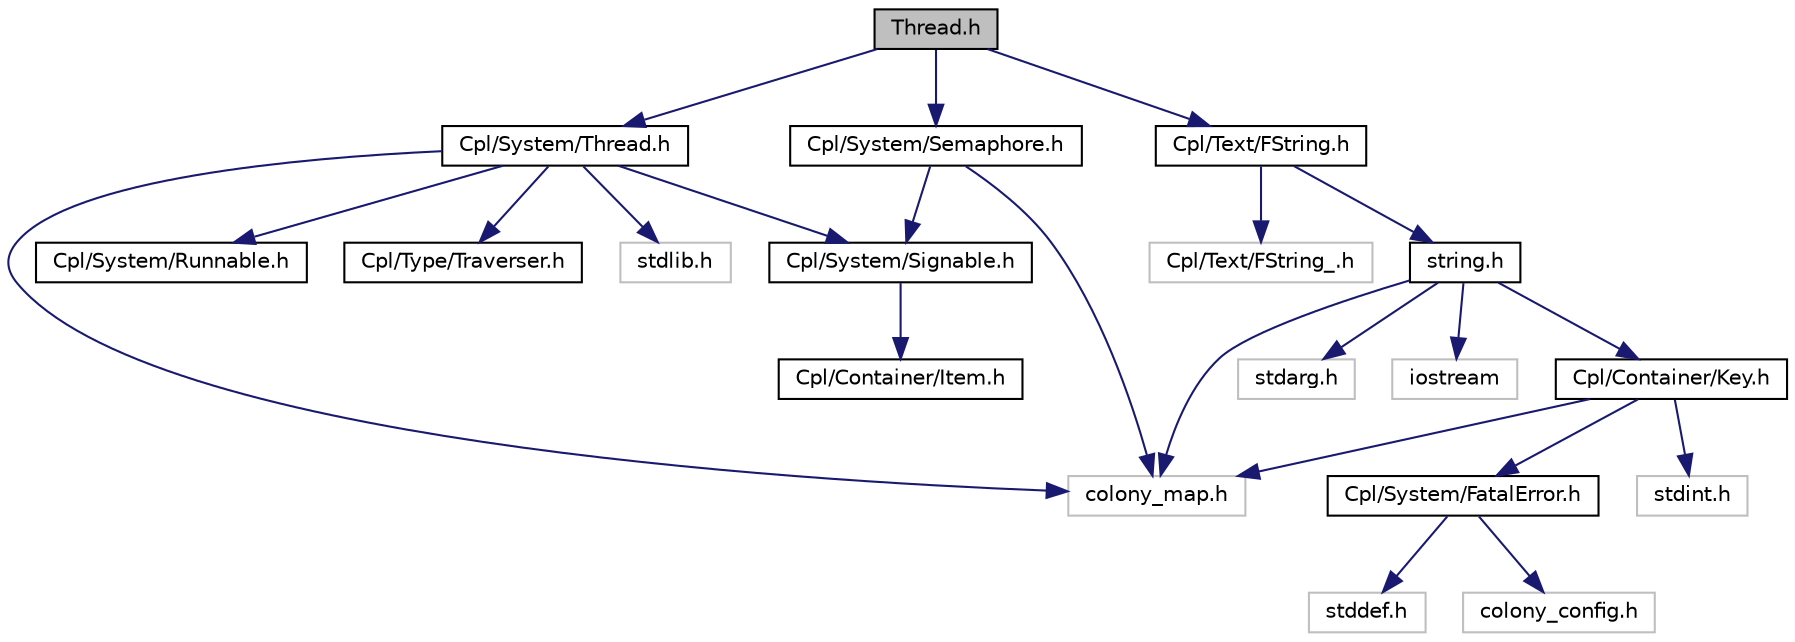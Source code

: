 digraph "Thread.h"
{
  edge [fontname="Helvetica",fontsize="10",labelfontname="Helvetica",labelfontsize="10"];
  node [fontname="Helvetica",fontsize="10",shape=record];
  Node1 [label="Thread.h",height=0.2,width=0.4,color="black", fillcolor="grey75", style="filled", fontcolor="black"];
  Node1 -> Node2 [color="midnightblue",fontsize="10",style="solid",fontname="Helvetica"];
  Node2 [label="Cpl/System/Thread.h",height=0.2,width=0.4,color="black", fillcolor="white", style="filled",URL="$colony_8core_2src_2_cpl_2_system_2_thread_8h.html"];
  Node2 -> Node3 [color="midnightblue",fontsize="10",style="solid",fontname="Helvetica"];
  Node3 [label="colony_map.h",height=0.2,width=0.4,color="grey75", fillcolor="white", style="filled"];
  Node2 -> Node4 [color="midnightblue",fontsize="10",style="solid",fontname="Helvetica"];
  Node4 [label="Cpl/System/Runnable.h",height=0.2,width=0.4,color="black", fillcolor="white", style="filled",URL="$_runnable_8h.html"];
  Node2 -> Node5 [color="midnightblue",fontsize="10",style="solid",fontname="Helvetica"];
  Node5 [label="Cpl/System/Signable.h",height=0.2,width=0.4,color="black", fillcolor="white", style="filled",URL="$_signable_8h.html"];
  Node5 -> Node6 [color="midnightblue",fontsize="10",style="solid",fontname="Helvetica"];
  Node6 [label="Cpl/Container/Item.h",height=0.2,width=0.4,color="black", fillcolor="white", style="filled",URL="$_item_8h.html"];
  Node2 -> Node7 [color="midnightblue",fontsize="10",style="solid",fontname="Helvetica"];
  Node7 [label="Cpl/Type/Traverser.h",height=0.2,width=0.4,color="black", fillcolor="white", style="filled",URL="$_traverser_8h.html"];
  Node2 -> Node8 [color="midnightblue",fontsize="10",style="solid",fontname="Helvetica"];
  Node8 [label="stdlib.h",height=0.2,width=0.4,color="grey75", fillcolor="white", style="filled"];
  Node1 -> Node9 [color="midnightblue",fontsize="10",style="solid",fontname="Helvetica"];
  Node9 [label="Cpl/System/Semaphore.h",height=0.2,width=0.4,color="black", fillcolor="white", style="filled",URL="$_semaphore_8h.html"];
  Node9 -> Node3 [color="midnightblue",fontsize="10",style="solid",fontname="Helvetica"];
  Node9 -> Node5 [color="midnightblue",fontsize="10",style="solid",fontname="Helvetica"];
  Node1 -> Node10 [color="midnightblue",fontsize="10",style="solid",fontname="Helvetica"];
  Node10 [label="Cpl/Text/FString.h",height=0.2,width=0.4,color="black", fillcolor="white", style="filled",URL="$_f_string_8h.html"];
  Node10 -> Node11 [color="midnightblue",fontsize="10",style="solid",fontname="Helvetica"];
  Node11 [label="Cpl/Text/FString_.h",height=0.2,width=0.4,color="grey75", fillcolor="white", style="filled"];
  Node10 -> Node12 [color="midnightblue",fontsize="10",style="solid",fontname="Helvetica"];
  Node12 [label="string.h",height=0.2,width=0.4,color="black", fillcolor="white", style="filled",URL="$_string_8h.html"];
  Node12 -> Node13 [color="midnightblue",fontsize="10",style="solid",fontname="Helvetica"];
  Node13 [label="stdarg.h",height=0.2,width=0.4,color="grey75", fillcolor="white", style="filled"];
  Node12 -> Node14 [color="midnightblue",fontsize="10",style="solid",fontname="Helvetica"];
  Node14 [label="iostream",height=0.2,width=0.4,color="grey75", fillcolor="white", style="filled"];
  Node12 -> Node15 [color="midnightblue",fontsize="10",style="solid",fontname="Helvetica"];
  Node15 [label="Cpl/Container/Key.h",height=0.2,width=0.4,color="black", fillcolor="white", style="filled",URL="$_key_8h.html"];
  Node15 -> Node16 [color="midnightblue",fontsize="10",style="solid",fontname="Helvetica"];
  Node16 [label="Cpl/System/FatalError.h",height=0.2,width=0.4,color="black", fillcolor="white", style="filled",URL="$_fatal_error_8h.html"];
  Node16 -> Node17 [color="midnightblue",fontsize="10",style="solid",fontname="Helvetica"];
  Node17 [label="stddef.h",height=0.2,width=0.4,color="grey75", fillcolor="white", style="filled"];
  Node16 -> Node18 [color="midnightblue",fontsize="10",style="solid",fontname="Helvetica"];
  Node18 [label="colony_config.h",height=0.2,width=0.4,color="grey75", fillcolor="white", style="filled"];
  Node15 -> Node19 [color="midnightblue",fontsize="10",style="solid",fontname="Helvetica"];
  Node19 [label="stdint.h",height=0.2,width=0.4,color="grey75", fillcolor="white", style="filled"];
  Node15 -> Node3 [color="midnightblue",fontsize="10",style="solid",fontname="Helvetica"];
  Node12 -> Node3 [color="midnightblue",fontsize="10",style="solid",fontname="Helvetica"];
}
